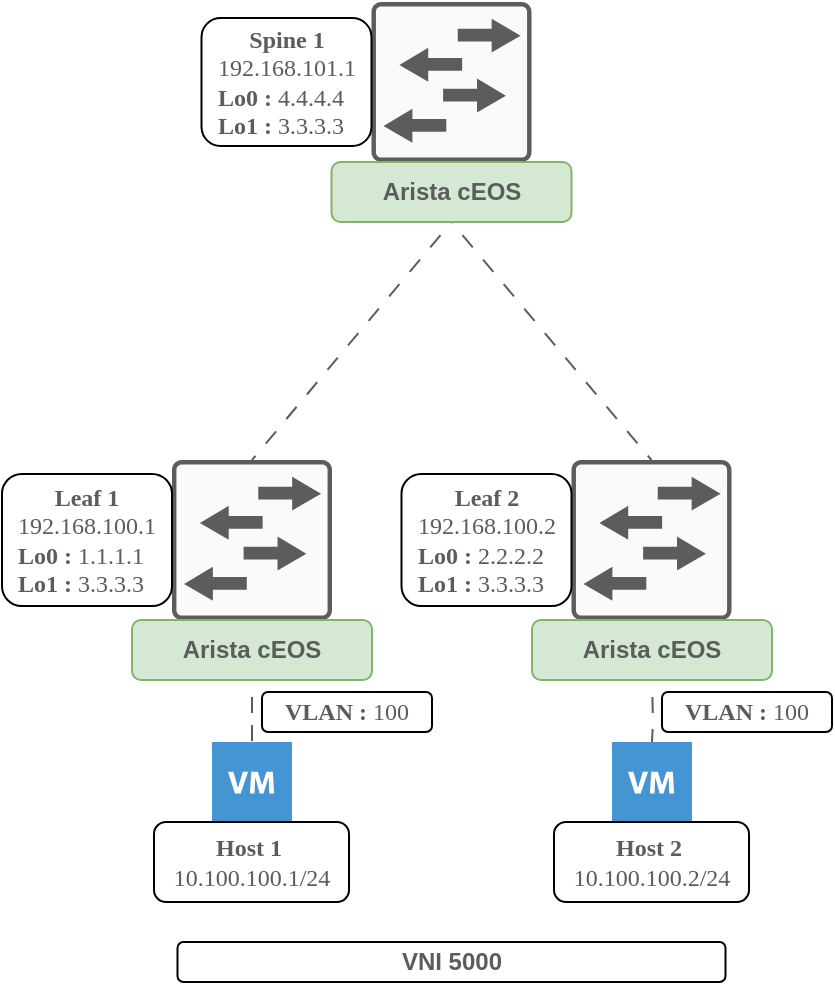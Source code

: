 <mxfile version="22.1.18" type="device">
  <diagram name="Page-1" id="O6sBWOfz2bUCuo58S4gg">
    <mxGraphModel dx="1790" dy="736" grid="1" gridSize="10" guides="1" tooltips="1" connect="1" arrows="1" fold="1" page="1" pageScale="1" pageWidth="1169" pageHeight="827" math="0" shadow="0">
      <root>
        <mxCell id="0" />
        <mxCell id="1" parent="0" />
        <mxCell id="aTlmoTqcXMnjitFqs7Kw-1" value="" style="sketch=0;points=[[0.015,0.015,0],[0.985,0.015,0],[0.985,0.985,0],[0.015,0.985,0],[0.25,0,0],[0.5,0,0],[0.75,0,0],[1,0.25,0],[1,0.5,0],[1,0.75,0],[0.75,1,0],[0.5,1,0],[0.25,1,0],[0,0.75,0],[0,0.5,0],[0,0.25,0]];verticalLabelPosition=bottom;html=1;verticalAlign=top;aspect=fixed;align=center;pointerEvents=1;shape=mxgraph.cisco19.rect;prIcon=l2_switch;fillColor=#FAFAFA;strokeColor=#5c5c5c;" parent="1" vertex="1">
          <mxGeometry x="344.75" y="250" width="80" height="80" as="geometry" />
        </mxCell>
        <mxCell id="aTlmoTqcXMnjitFqs7Kw-6" value="" style="sketch=0;points=[[0.015,0.015,0],[0.985,0.015,0],[0.985,0.985,0],[0.015,0.985,0],[0.25,0,0],[0.5,0,0],[0.75,0,0],[1,0.25,0],[1,0.5,0],[1,0.75,0],[0.75,1,0],[0.5,1,0],[0.25,1,0],[0,0.75,0],[0,0.5,0],[0,0.25,0]];verticalLabelPosition=bottom;html=1;verticalAlign=top;aspect=fixed;align=center;pointerEvents=1;shape=mxgraph.cisco19.rect;prIcon=l2_switch;fillColor=#FAFAFA;strokeColor=#5c5c5c;" parent="1" vertex="1">
          <mxGeometry x="444.75" y="479" width="80" height="80" as="geometry" />
        </mxCell>
        <mxCell id="aTlmoTqcXMnjitFqs7Kw-7" value="" style="sketch=0;points=[[0.015,0.015,0],[0.985,0.015,0],[0.985,0.985,0],[0.015,0.985,0],[0.25,0,0],[0.5,0,0],[0.75,0,0],[1,0.25,0],[1,0.5,0],[1,0.75,0],[0.75,1,0],[0.5,1,0],[0.25,1,0],[0,0.75,0],[0,0.5,0],[0,0.25,0]];verticalLabelPosition=bottom;html=1;verticalAlign=top;aspect=fixed;align=center;pointerEvents=1;shape=mxgraph.cisco19.rect;prIcon=l2_switch;fillColor=#FAFAFA;strokeColor=#5c5c5c;" parent="1" vertex="1">
          <mxGeometry x="245" y="479" width="80" height="80" as="geometry" />
        </mxCell>
        <mxCell id="aTlmoTqcXMnjitFqs7Kw-42" style="edgeStyle=orthogonalEdgeStyle;rounded=0;orthogonalLoop=1;jettySize=auto;html=1;exitX=0.5;exitY=1;exitDx=0;exitDy=0;endArrow=none;endFill=0;strokeColor=#5c5c5c;flowAnimation=1;" parent="1" source="aTlmoTqcXMnjitFqs7Kw-8" target="aTlmoTqcXMnjitFqs7Kw-27" edge="1">
          <mxGeometry relative="1" as="geometry" />
        </mxCell>
        <mxCell id="aTlmoTqcXMnjitFqs7Kw-8" value="&lt;b style=&quot;&quot;&gt;&lt;font color=&quot;#5c5c5c&quot;&gt;Arista cEOS&lt;/font&gt;&lt;/b&gt;" style="rounded=1;whiteSpace=wrap;html=1;fillColor=#d5e8d4;strokeColor=#82b366;" parent="1" vertex="1">
          <mxGeometry x="225" y="559" width="120" height="30" as="geometry" />
        </mxCell>
        <mxCell id="aTlmoTqcXMnjitFqs7Kw-41" style="edgeStyle=orthogonalEdgeStyle;rounded=0;orthogonalLoop=1;jettySize=auto;html=1;exitX=0.5;exitY=1;exitDx=0;exitDy=0;endArrow=none;endFill=0;strokeColor=#5c5c5c;flowAnimation=1;" parent="1" target="aTlmoTqcXMnjitFqs7Kw-36" edge="1">
          <mxGeometry relative="1" as="geometry">
            <mxPoint x="485" y="589" as="sourcePoint" />
          </mxGeometry>
        </mxCell>
        <mxCell id="aTlmoTqcXMnjitFqs7Kw-19" style="rounded=0;orthogonalLoop=1;jettySize=auto;html=1;exitX=0.5;exitY=1;exitDx=0;exitDy=0;entryX=0.5;entryY=0;entryDx=0;entryDy=0;entryPerimeter=0;endArrow=none;endFill=0;strokeColor=#5c5c5c;flowAnimation=1;" parent="1" source="aTlmoTqcXMnjitFqs7Kw-14" target="aTlmoTqcXMnjitFqs7Kw-7" edge="1">
          <mxGeometry relative="1" as="geometry" />
        </mxCell>
        <mxCell id="aTlmoTqcXMnjitFqs7Kw-20" style="rounded=0;orthogonalLoop=1;jettySize=auto;html=1;exitX=0.5;exitY=1;exitDx=0;exitDy=0;entryX=0.5;entryY=0;entryDx=0;entryDy=0;entryPerimeter=0;endArrow=none;endFill=0;strokeColor=#5c5c5c;flowAnimation=1;" parent="1" source="aTlmoTqcXMnjitFqs7Kw-14" target="aTlmoTqcXMnjitFqs7Kw-6" edge="1">
          <mxGeometry relative="1" as="geometry" />
        </mxCell>
        <mxCell id="aTlmoTqcXMnjitFqs7Kw-14" value="&lt;b style=&quot;&quot;&gt;&lt;font color=&quot;#5c5c5c&quot;&gt;Arista cEOS&lt;/font&gt;&lt;/b&gt;" style="rounded=1;whiteSpace=wrap;html=1;fillColor=#d5e8d4;strokeColor=#82b366;" parent="1" vertex="1">
          <mxGeometry x="324.75" y="330" width="120" height="30" as="geometry" />
        </mxCell>
        <mxCell id="aTlmoTqcXMnjitFqs7Kw-27" value="" style="shadow=0;dashed=0;html=1;strokeColor=none;fillColor=#4495D1;labelPosition=center;verticalLabelPosition=bottom;verticalAlign=top;align=center;outlineConnect=0;shape=mxgraph.veeam.2d.virtual_machine;" parent="1" vertex="1">
          <mxGeometry x="265" y="620" width="40" height="40" as="geometry" />
        </mxCell>
        <mxCell id="aTlmoTqcXMnjitFqs7Kw-30" value="&lt;div style=&quot;&quot;&gt;&lt;b style=&quot;color: rgb(92, 92, 92); font-family: Tahoma; background-color: initial;&quot;&gt;Spine 1&lt;/b&gt;&lt;/div&gt;&lt;font color=&quot;#5c5c5c&quot; face=&quot;Tahoma&quot;&gt;&lt;div style=&quot;&quot;&gt;&lt;span style=&quot;background-color: initial;&quot;&gt;192.168.101.1&lt;/span&gt;&lt;/div&gt;&lt;div style=&quot;&quot;&gt;&lt;div style=&quot;border-color: var(--border-color); color: rgb(0, 0, 0); font-family: Helvetica; text-align: left;&quot;&gt;&lt;font style=&quot;border-color: var(--border-color);&quot; face=&quot;Tahoma&quot; color=&quot;#5c5c5c&quot;&gt;&lt;b style=&quot;border-color: var(--border-color);&quot;&gt;Lo0 : &lt;/b&gt;&lt;span style=&quot;border-color: var(--border-color);&quot;&gt;4&lt;/span&gt;.4.4.4&lt;b style=&quot;border-color: var(--border-color);&quot;&gt;&amp;nbsp;&lt;/b&gt;&lt;/font&gt;&lt;/div&gt;&lt;div style=&quot;border-color: var(--border-color); color: rgb(0, 0, 0); font-family: Helvetica; text-align: left;&quot;&gt;&lt;font style=&quot;border-color: var(--border-color);&quot; face=&quot;Tahoma&quot; color=&quot;#5c5c5c&quot;&gt;&lt;b style=&quot;border-color: var(--border-color);&quot;&gt;Lo1 :&amp;nbsp;&lt;/b&gt;3.3.3.3&lt;/font&gt;&lt;/div&gt;&lt;/div&gt;&lt;/font&gt;" style="rounded=1;whiteSpace=wrap;html=1;align=center;" parent="1" vertex="1">
          <mxGeometry x="259.75" y="258" width="85" height="64" as="geometry" />
        </mxCell>
        <mxCell id="aTlmoTqcXMnjitFqs7Kw-32" value="&lt;div style=&quot;&quot;&gt;&lt;b style=&quot;color: rgb(92, 92, 92); font-family: Tahoma; background-color: initial;&quot;&gt;Leaf 1&lt;/b&gt;&lt;/div&gt;&lt;font color=&quot;#5c5c5c&quot; face=&quot;Tahoma&quot;&gt;&lt;div style=&quot;&quot;&gt;&lt;span style=&quot;background-color: initial;&quot;&gt;192.168.100.1&lt;/span&gt;&lt;/div&gt;&lt;div style=&quot;&quot;&gt;&lt;div style=&quot;border-color: var(--border-color); color: rgb(0, 0, 0); font-family: Helvetica; text-align: left;&quot;&gt;&lt;font style=&quot;border-color: var(--border-color);&quot; face=&quot;Tahoma&quot; color=&quot;#5c5c5c&quot;&gt;&lt;b style=&quot;border-color: var(--border-color);&quot;&gt;Lo0 :&amp;nbsp;&lt;/b&gt;1.1.1.1&lt;b style=&quot;border-color: var(--border-color);&quot;&gt;&amp;nbsp;&lt;/b&gt;&lt;/font&gt;&lt;/div&gt;&lt;div style=&quot;border-color: var(--border-color); color: rgb(0, 0, 0); font-family: Helvetica; text-align: left;&quot;&gt;&lt;font style=&quot;border-color: var(--border-color);&quot; face=&quot;Tahoma&quot; color=&quot;#5c5c5c&quot;&gt;&lt;b style=&quot;border-color: var(--border-color);&quot;&gt;Lo1 :&amp;nbsp;&lt;/b&gt;3.3.3.3&lt;/font&gt;&lt;/div&gt;&lt;/div&gt;&lt;/font&gt;" style="rounded=1;whiteSpace=wrap;html=1;align=center;" parent="1" vertex="1">
          <mxGeometry x="160" y="486" width="85" height="66" as="geometry" />
        </mxCell>
        <mxCell id="aTlmoTqcXMnjitFqs7Kw-33" value="&lt;div style=&quot;&quot;&gt;&lt;b style=&quot;color: rgb(92, 92, 92); font-family: Tahoma; background-color: initial;&quot;&gt;Leaf 2&lt;/b&gt;&lt;/div&gt;&lt;font color=&quot;#5c5c5c&quot; face=&quot;Tahoma&quot;&gt;&lt;div style=&quot;&quot;&gt;&lt;span style=&quot;background-color: initial;&quot;&gt;192.168.100.2&lt;/span&gt;&lt;/div&gt;&lt;div style=&quot;&quot;&gt;&lt;div style=&quot;border-color: var(--border-color); color: rgb(0, 0, 0); font-family: Helvetica; text-align: left;&quot;&gt;&lt;font style=&quot;border-color: var(--border-color);&quot; face=&quot;Tahoma&quot; color=&quot;#5c5c5c&quot;&gt;&lt;b style=&quot;border-color: var(--border-color);&quot;&gt;Lo0 :&amp;nbsp;&lt;/b&gt;2.2.2.2&lt;b style=&quot;border-color: var(--border-color);&quot;&gt;&amp;nbsp;&lt;/b&gt;&lt;/font&gt;&lt;/div&gt;&lt;div style=&quot;border-color: var(--border-color); color: rgb(0, 0, 0); font-family: Helvetica; text-align: left;&quot;&gt;&lt;font style=&quot;border-color: var(--border-color);&quot; face=&quot;Tahoma&quot; color=&quot;#5c5c5c&quot;&gt;&lt;b style=&quot;border-color: var(--border-color);&quot;&gt;Lo1 :&amp;nbsp;&lt;/b&gt;3.3.3.3&lt;/font&gt;&lt;/div&gt;&lt;/div&gt;&lt;/font&gt;" style="rounded=1;whiteSpace=wrap;html=1;align=center;" parent="1" vertex="1">
          <mxGeometry x="359.75" y="486" width="85" height="66" as="geometry" />
        </mxCell>
        <mxCell id="aTlmoTqcXMnjitFqs7Kw-36" value="" style="shadow=0;dashed=0;html=1;strokeColor=none;fillColor=#4495D1;labelPosition=center;verticalLabelPosition=bottom;verticalAlign=top;align=center;outlineConnect=0;shape=mxgraph.veeam.2d.virtual_machine;" parent="1" vertex="1">
          <mxGeometry x="465" y="620" width="40" height="40" as="geometry" />
        </mxCell>
        <mxCell id="aTlmoTqcXMnjitFqs7Kw-43" value="&lt;div style=&quot;&quot;&gt;&lt;font face=&quot;Tahoma&quot; color=&quot;#5c5c5c&quot;&gt;&lt;b&gt;Host 1&amp;nbsp;&lt;/b&gt;&lt;/font&gt;&lt;/div&gt;&lt;div style=&quot;&quot;&gt;&lt;font face=&quot;Tahoma&quot; color=&quot;#5c5c5c&quot;&gt;10.100.100.1/24&lt;/font&gt;&lt;/div&gt;" style="rounded=1;whiteSpace=wrap;html=1;align=center;" parent="1" vertex="1">
          <mxGeometry x="236" y="660" width="97.5" height="40" as="geometry" />
        </mxCell>
        <mxCell id="aTlmoTqcXMnjitFqs7Kw-44" value="&lt;div style=&quot;&quot;&gt;&lt;font face=&quot;Tahoma&quot; color=&quot;#5c5c5c&quot;&gt;&lt;b&gt;Host 2&amp;nbsp;&lt;/b&gt;&lt;/font&gt;&lt;/div&gt;&lt;div style=&quot;&quot;&gt;&lt;font face=&quot;Tahoma&quot; color=&quot;#5c5c5c&quot;&gt;10.100.100.2/24&lt;/font&gt;&lt;/div&gt;" style="rounded=1;whiteSpace=wrap;html=1;align=center;" parent="1" vertex="1">
          <mxGeometry x="436" y="660" width="97.5" height="40" as="geometry" />
        </mxCell>
        <mxCell id="2" value="&lt;b style=&quot;&quot;&gt;&lt;font color=&quot;#5c5c5c&quot;&gt;Arista cEOS&lt;/font&gt;&lt;/b&gt;" style="rounded=1;whiteSpace=wrap;html=1;fillColor=#d5e8d4;strokeColor=#82b366;" parent="1" vertex="1">
          <mxGeometry x="425" y="559" width="120" height="30" as="geometry" />
        </mxCell>
        <mxCell id="WrZud4rfimy0aiVwPLGJ-2" value="&lt;font color=&quot;#5c5c5c&quot;&gt;&lt;b&gt;VNI 5000&lt;/b&gt;&lt;/font&gt;" style="rounded=1;whiteSpace=wrap;html=1;" vertex="1" parent="1">
          <mxGeometry x="247.75" y="720" width="274" height="20" as="geometry" />
        </mxCell>
        <mxCell id="WrZud4rfimy0aiVwPLGJ-3" value="&lt;div style=&quot;&quot;&gt;&lt;font face=&quot;Tahoma&quot; color=&quot;#5c5c5c&quot;&gt;&lt;b&gt;VLAN : &lt;/b&gt;100&lt;/font&gt;&lt;/div&gt;" style="rounded=1;whiteSpace=wrap;html=1;align=center;" vertex="1" parent="1">
          <mxGeometry x="490" y="595" width="85" height="20" as="geometry" />
        </mxCell>
        <mxCell id="WrZud4rfimy0aiVwPLGJ-4" value="&lt;div style=&quot;&quot;&gt;&lt;font face=&quot;Tahoma&quot; color=&quot;#5c5c5c&quot;&gt;&lt;b&gt;VLAN : &lt;/b&gt;100&lt;/font&gt;&lt;/div&gt;" style="rounded=1;whiteSpace=wrap;html=1;align=center;" vertex="1" parent="1">
          <mxGeometry x="290" y="595" width="85" height="20" as="geometry" />
        </mxCell>
      </root>
    </mxGraphModel>
  </diagram>
</mxfile>
